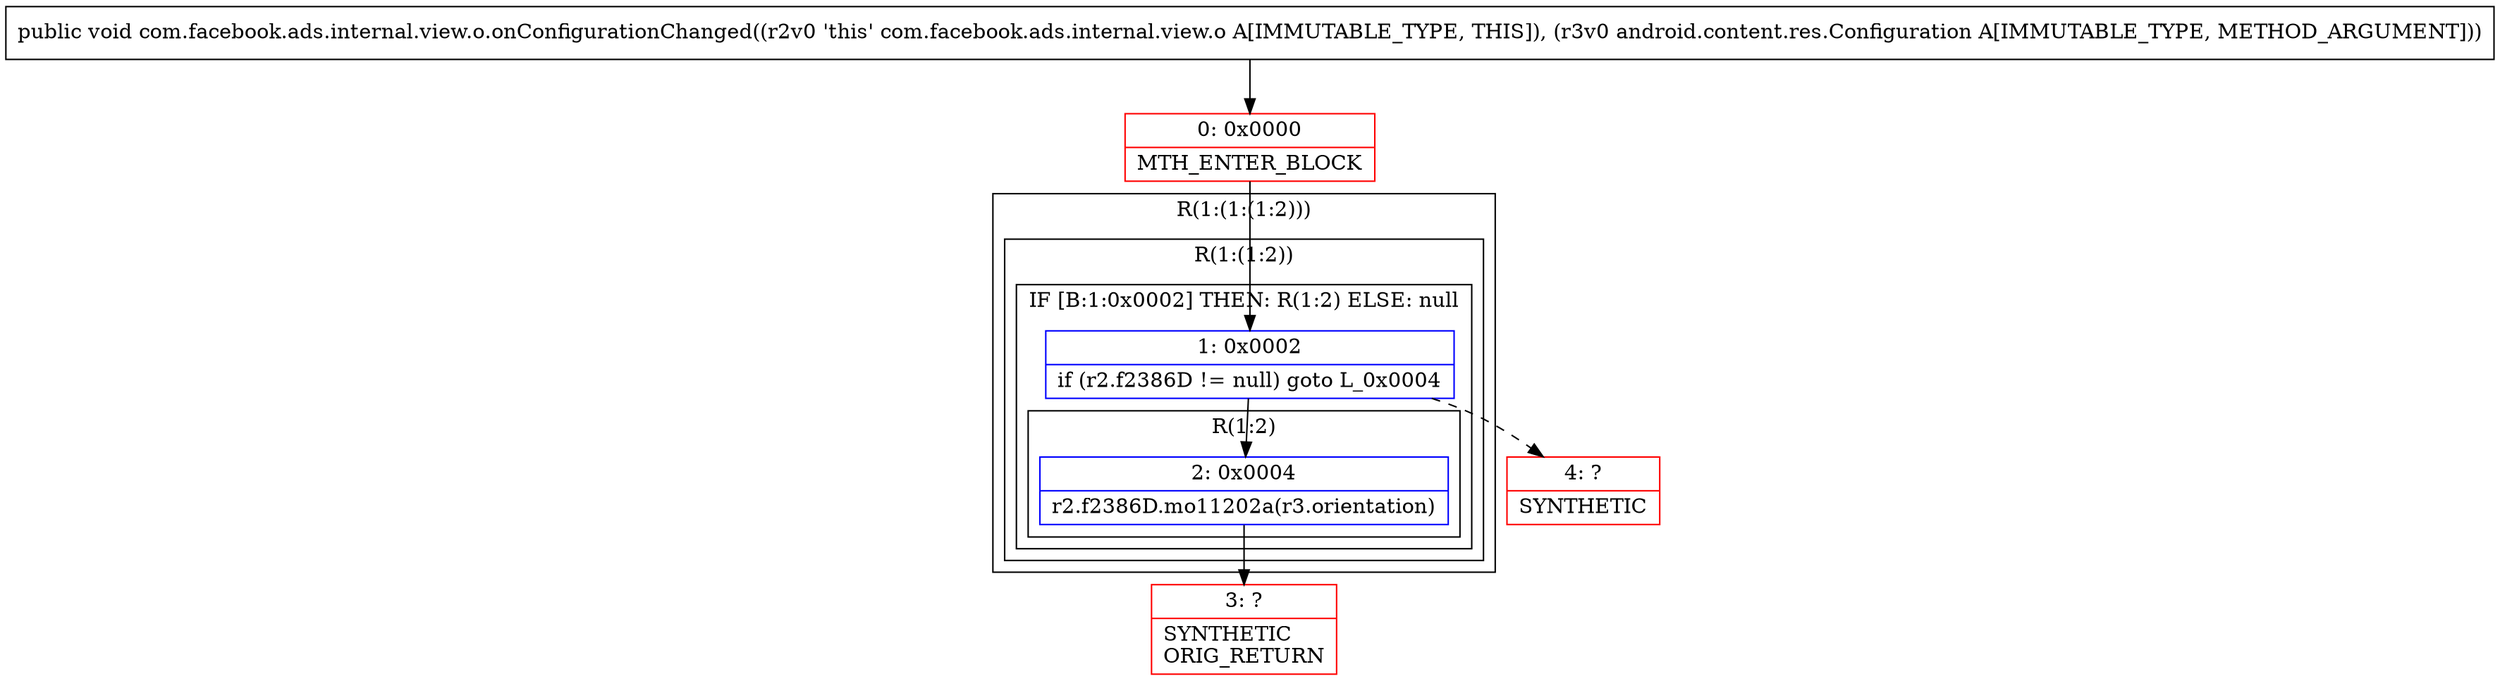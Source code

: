 digraph "CFG forcom.facebook.ads.internal.view.o.onConfigurationChanged(Landroid\/content\/res\/Configuration;)V" {
subgraph cluster_Region_621775437 {
label = "R(1:(1:(1:2)))";
node [shape=record,color=blue];
subgraph cluster_Region_1571171848 {
label = "R(1:(1:2))";
node [shape=record,color=blue];
subgraph cluster_IfRegion_1581037300 {
label = "IF [B:1:0x0002] THEN: R(1:2) ELSE: null";
node [shape=record,color=blue];
Node_1 [shape=record,label="{1\:\ 0x0002|if (r2.f2386D != null) goto L_0x0004\l}"];
subgraph cluster_Region_1844587862 {
label = "R(1:2)";
node [shape=record,color=blue];
Node_2 [shape=record,label="{2\:\ 0x0004|r2.f2386D.mo11202a(r3.orientation)\l}"];
}
}
}
}
Node_0 [shape=record,color=red,label="{0\:\ 0x0000|MTH_ENTER_BLOCK\l}"];
Node_3 [shape=record,color=red,label="{3\:\ ?|SYNTHETIC\lORIG_RETURN\l}"];
Node_4 [shape=record,color=red,label="{4\:\ ?|SYNTHETIC\l}"];
MethodNode[shape=record,label="{public void com.facebook.ads.internal.view.o.onConfigurationChanged((r2v0 'this' com.facebook.ads.internal.view.o A[IMMUTABLE_TYPE, THIS]), (r3v0 android.content.res.Configuration A[IMMUTABLE_TYPE, METHOD_ARGUMENT])) }"];
MethodNode -> Node_0;
Node_1 -> Node_2;
Node_1 -> Node_4[style=dashed];
Node_2 -> Node_3;
Node_0 -> Node_1;
}

